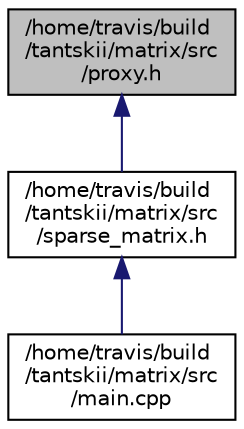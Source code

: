 digraph "/home/travis/build/tantskii/matrix/src/proxy.h"
{
  edge [fontname="Helvetica",fontsize="10",labelfontname="Helvetica",labelfontsize="10"];
  node [fontname="Helvetica",fontsize="10",shape=record];
  Node1 [label="/home/travis/build\l/tantskii/matrix/src\l/proxy.h",height=0.2,width=0.4,color="black", fillcolor="grey75", style="filled", fontcolor="black"];
  Node1 -> Node2 [dir="back",color="midnightblue",fontsize="10",style="solid",fontname="Helvetica"];
  Node2 [label="/home/travis/build\l/tantskii/matrix/src\l/sparse_matrix.h",height=0.2,width=0.4,color="black", fillcolor="white", style="filled",URL="$sparse__matrix_8h.html"];
  Node2 -> Node3 [dir="back",color="midnightblue",fontsize="10",style="solid",fontname="Helvetica"];
  Node3 [label="/home/travis/build\l/tantskii/matrix/src\l/main.cpp",height=0.2,width=0.4,color="black", fillcolor="white", style="filled",URL="$main_8cpp.html"];
}
